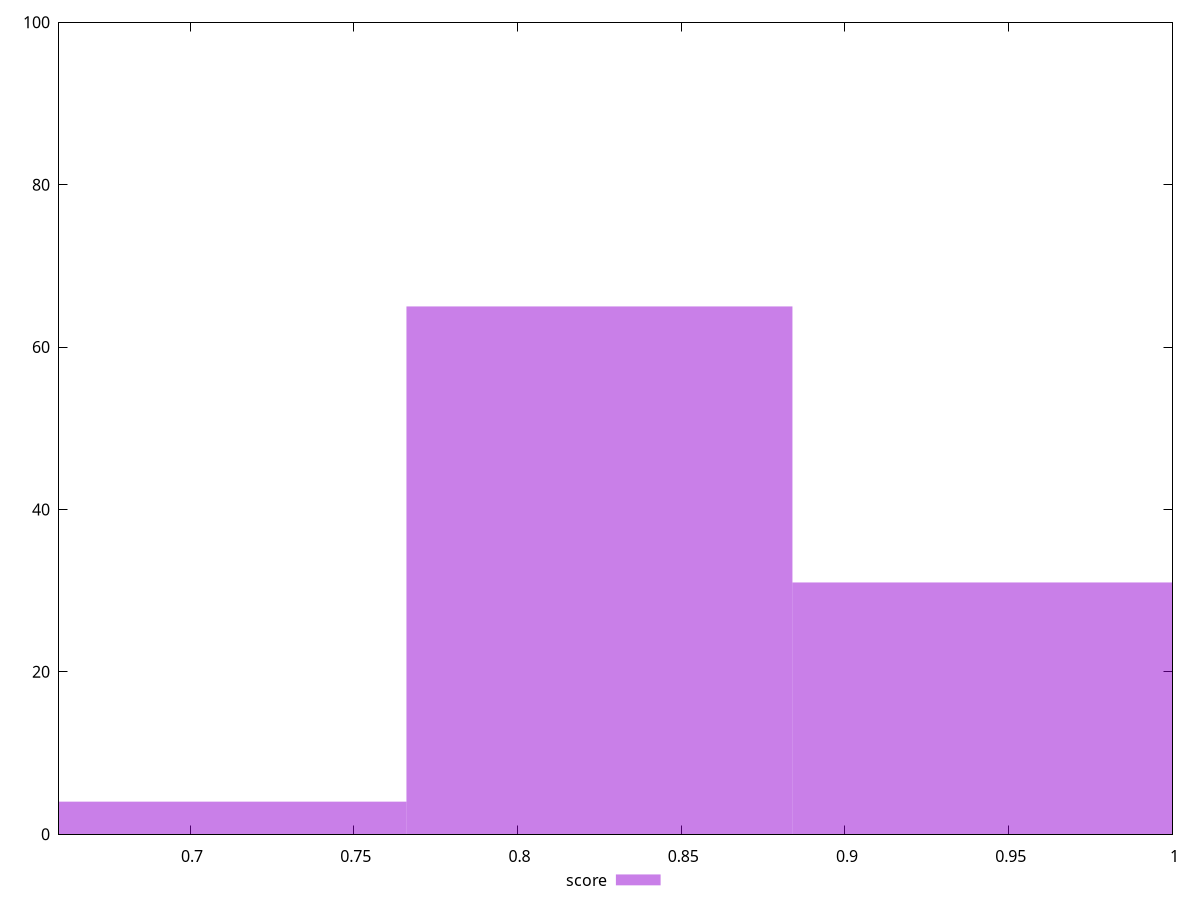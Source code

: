 reset

$score <<EOF
0.825022389476649 65
0.9428827308304559 31
0.707162048122842 4
EOF

set key outside below
set boxwidth 0.11786034135380699
set xrange [0.66:1]
set yrange [0:100]
set trange [0:100]
set style fill transparent solid 0.5 noborder
set terminal svg size 640, 490 enhanced background rgb 'white'
set output "reprap/uses-optimized-images/samples/pages+cached+noexternal/score/histogram.svg"

plot $score title "score" with boxes

reset
